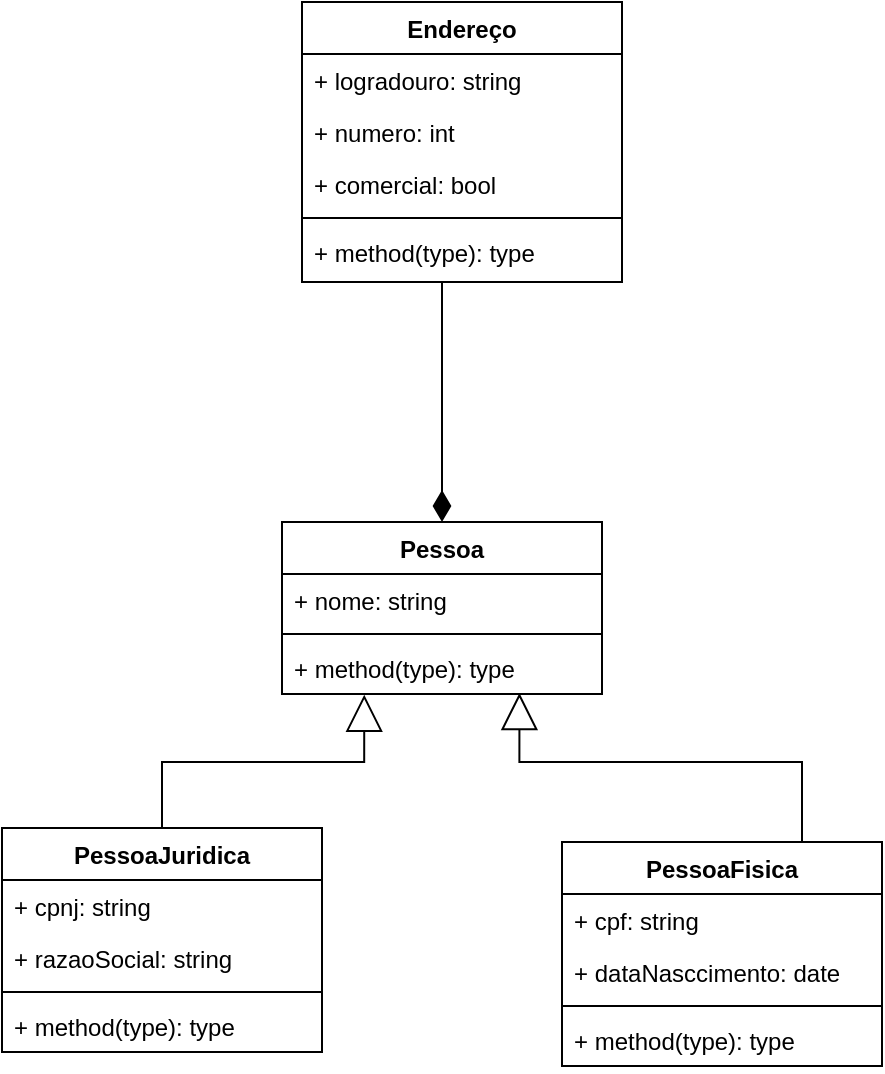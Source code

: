 <mxfile version="16.1.2" type="device"><diagram id="n3yz551nSfdmuQDvKTLa" name="Page-1"><mxGraphModel dx="862" dy="553" grid="1" gridSize="10" guides="1" tooltips="1" connect="1" arrows="1" fold="1" page="1" pageScale="1" pageWidth="827" pageHeight="1169" math="0" shadow="0"><root><mxCell id="0"/><mxCell id="1" parent="0"/><mxCell id="EJDhe0zF-n8BU0rWQOJs-1" value="Pessoa" style="swimlane;fontStyle=1;align=center;verticalAlign=top;childLayout=stackLayout;horizontal=1;startSize=26;horizontalStack=0;resizeParent=1;resizeParentMax=0;resizeLast=0;collapsible=1;marginBottom=0;" parent="1" vertex="1"><mxGeometry x="300" y="320" width="160" height="86" as="geometry"><mxRectangle x="320" y="120" width="70" height="26" as="alternateBounds"/></mxGeometry></mxCell><mxCell id="EJDhe0zF-n8BU0rWQOJs-2" value="+ nome: string" style="text;strokeColor=none;fillColor=none;align=left;verticalAlign=top;spacingLeft=4;spacingRight=4;overflow=hidden;rotatable=0;points=[[0,0.5],[1,0.5]];portConstraint=eastwest;" parent="EJDhe0zF-n8BU0rWQOJs-1" vertex="1"><mxGeometry y="26" width="160" height="26" as="geometry"/></mxCell><mxCell id="EJDhe0zF-n8BU0rWQOJs-3" value="" style="line;strokeWidth=1;fillColor=none;align=left;verticalAlign=middle;spacingTop=-1;spacingLeft=3;spacingRight=3;rotatable=0;labelPosition=right;points=[];portConstraint=eastwest;" parent="EJDhe0zF-n8BU0rWQOJs-1" vertex="1"><mxGeometry y="52" width="160" height="8" as="geometry"/></mxCell><mxCell id="EJDhe0zF-n8BU0rWQOJs-4" value="+ method(type): type" style="text;strokeColor=none;fillColor=none;align=left;verticalAlign=top;spacingLeft=4;spacingRight=4;overflow=hidden;rotatable=0;points=[[0,0.5],[1,0.5]];portConstraint=eastwest;" parent="EJDhe0zF-n8BU0rWQOJs-1" vertex="1"><mxGeometry y="60" width="160" height="26" as="geometry"/></mxCell><mxCell id="EJDhe0zF-n8BU0rWQOJs-17" style="edgeStyle=orthogonalEdgeStyle;rounded=0;orthogonalLoop=1;jettySize=auto;html=1;exitX=0.5;exitY=0;exitDx=0;exitDy=0;entryX=0.257;entryY=1.013;entryDx=0;entryDy=0;entryPerimeter=0;endArrow=block;endFill=0;endSize=16;" parent="1" source="EJDhe0zF-n8BU0rWQOJs-5" target="EJDhe0zF-n8BU0rWQOJs-4" edge="1"><mxGeometry relative="1" as="geometry"><Array as="points"><mxPoint x="240" y="440"/><mxPoint x="341" y="440"/></Array></mxGeometry></mxCell><mxCell id="EJDhe0zF-n8BU0rWQOJs-5" value="PessoaJuridica" style="swimlane;fontStyle=1;align=center;verticalAlign=top;childLayout=stackLayout;horizontal=1;startSize=26;horizontalStack=0;resizeParent=1;resizeParentMax=0;resizeLast=0;collapsible=1;marginBottom=0;" parent="1" vertex="1"><mxGeometry x="160" y="473" width="160" height="112" as="geometry"><mxRectangle x="140" y="280" width="120" height="26" as="alternateBounds"/></mxGeometry></mxCell><mxCell id="EJDhe0zF-n8BU0rWQOJs-6" value="+ cpnj: string" style="text;strokeColor=none;fillColor=none;align=left;verticalAlign=top;spacingLeft=4;spacingRight=4;overflow=hidden;rotatable=0;points=[[0,0.5],[1,0.5]];portConstraint=eastwest;" parent="EJDhe0zF-n8BU0rWQOJs-5" vertex="1"><mxGeometry y="26" width="160" height="26" as="geometry"/></mxCell><mxCell id="EJDhe0zF-n8BU0rWQOJs-13" value="+ razaoSocial: string" style="text;strokeColor=none;fillColor=none;align=left;verticalAlign=top;spacingLeft=4;spacingRight=4;overflow=hidden;rotatable=0;points=[[0,0.5],[1,0.5]];portConstraint=eastwest;" parent="EJDhe0zF-n8BU0rWQOJs-5" vertex="1"><mxGeometry y="52" width="160" height="26" as="geometry"/></mxCell><mxCell id="EJDhe0zF-n8BU0rWQOJs-7" value="" style="line;strokeWidth=1;fillColor=none;align=left;verticalAlign=middle;spacingTop=-1;spacingLeft=3;spacingRight=3;rotatable=0;labelPosition=right;points=[];portConstraint=eastwest;" parent="EJDhe0zF-n8BU0rWQOJs-5" vertex="1"><mxGeometry y="78" width="160" height="8" as="geometry"/></mxCell><mxCell id="EJDhe0zF-n8BU0rWQOJs-8" value="+ method(type): type" style="text;strokeColor=none;fillColor=none;align=left;verticalAlign=top;spacingLeft=4;spacingRight=4;overflow=hidden;rotatable=0;points=[[0,0.5],[1,0.5]];portConstraint=eastwest;" parent="EJDhe0zF-n8BU0rWQOJs-5" vertex="1"><mxGeometry y="86" width="160" height="26" as="geometry"/></mxCell><mxCell id="EJDhe0zF-n8BU0rWQOJs-16" style="edgeStyle=orthogonalEdgeStyle;rounded=0;orthogonalLoop=1;jettySize=auto;html=1;entryX=0.742;entryY=0.981;entryDx=0;entryDy=0;entryPerimeter=0;endArrow=block;endFill=0;endSize=16;" parent="1" source="EJDhe0zF-n8BU0rWQOJs-9" target="EJDhe0zF-n8BU0rWQOJs-4" edge="1"><mxGeometry relative="1" as="geometry"><Array as="points"><mxPoint x="560" y="440"/><mxPoint x="419" y="440"/></Array></mxGeometry></mxCell><mxCell id="EJDhe0zF-n8BU0rWQOJs-9" value="PessoaFisica" style="swimlane;fontStyle=1;align=center;verticalAlign=top;childLayout=stackLayout;horizontal=1;startSize=26;horizontalStack=0;resizeParent=1;resizeParentMax=0;resizeLast=0;collapsible=1;marginBottom=0;" parent="1" vertex="1"><mxGeometry x="440" y="480" width="160" height="112" as="geometry"/></mxCell><mxCell id="EJDhe0zF-n8BU0rWQOJs-10" value="+ cpf: string" style="text;strokeColor=none;fillColor=none;align=left;verticalAlign=top;spacingLeft=4;spacingRight=4;overflow=hidden;rotatable=0;points=[[0,0.5],[1,0.5]];portConstraint=eastwest;" parent="EJDhe0zF-n8BU0rWQOJs-9" vertex="1"><mxGeometry y="26" width="160" height="26" as="geometry"/></mxCell><mxCell id="EJDhe0zF-n8BU0rWQOJs-14" value="+ dataNasccimento: date" style="text;strokeColor=none;fillColor=none;align=left;verticalAlign=top;spacingLeft=4;spacingRight=4;overflow=hidden;rotatable=0;points=[[0,0.5],[1,0.5]];portConstraint=eastwest;" parent="EJDhe0zF-n8BU0rWQOJs-9" vertex="1"><mxGeometry y="52" width="160" height="26" as="geometry"/></mxCell><mxCell id="EJDhe0zF-n8BU0rWQOJs-11" value="" style="line;strokeWidth=1;fillColor=none;align=left;verticalAlign=middle;spacingTop=-1;spacingLeft=3;spacingRight=3;rotatable=0;labelPosition=right;points=[];portConstraint=eastwest;" parent="EJDhe0zF-n8BU0rWQOJs-9" vertex="1"><mxGeometry y="78" width="160" height="8" as="geometry"/></mxCell><mxCell id="EJDhe0zF-n8BU0rWQOJs-12" value="+ method(type): type" style="text;strokeColor=none;fillColor=none;align=left;verticalAlign=top;spacingLeft=4;spacingRight=4;overflow=hidden;rotatable=0;points=[[0,0.5],[1,0.5]];portConstraint=eastwest;" parent="EJDhe0zF-n8BU0rWQOJs-9" vertex="1"><mxGeometry y="86" width="160" height="26" as="geometry"/></mxCell><mxCell id="EJDhe0zF-n8BU0rWQOJs-19" value="Endereço" style="swimlane;fontStyle=1;align=center;verticalAlign=top;childLayout=stackLayout;horizontal=1;startSize=26;horizontalStack=0;resizeParent=1;resizeParentMax=0;resizeLast=0;collapsible=1;marginBottom=0;" parent="1" vertex="1"><mxGeometry x="310" y="60" width="160" height="140" as="geometry"/></mxCell><mxCell id="EJDhe0zF-n8BU0rWQOJs-20" value="+ logradouro: string" style="text;strokeColor=none;fillColor=none;align=left;verticalAlign=top;spacingLeft=4;spacingRight=4;overflow=hidden;rotatable=0;points=[[0,0.5],[1,0.5]];portConstraint=eastwest;" parent="EJDhe0zF-n8BU0rWQOJs-19" vertex="1"><mxGeometry y="26" width="160" height="26" as="geometry"/></mxCell><mxCell id="EJDhe0zF-n8BU0rWQOJs-23" value="+ numero: int" style="text;strokeColor=none;fillColor=none;align=left;verticalAlign=top;spacingLeft=4;spacingRight=4;overflow=hidden;rotatable=0;points=[[0,0.5],[1,0.5]];portConstraint=eastwest;" parent="EJDhe0zF-n8BU0rWQOJs-19" vertex="1"><mxGeometry y="52" width="160" height="26" as="geometry"/></mxCell><mxCell id="EJDhe0zF-n8BU0rWQOJs-31" value="+ comercial: bool" style="text;strokeColor=none;fillColor=none;align=left;verticalAlign=top;spacingLeft=4;spacingRight=4;overflow=hidden;rotatable=0;points=[[0,0.5],[1,0.5]];portConstraint=eastwest;" parent="EJDhe0zF-n8BU0rWQOJs-19" vertex="1"><mxGeometry y="78" width="160" height="26" as="geometry"/></mxCell><mxCell id="EJDhe0zF-n8BU0rWQOJs-21" value="" style="line;strokeWidth=1;fillColor=none;align=left;verticalAlign=middle;spacingTop=-1;spacingLeft=3;spacingRight=3;rotatable=0;labelPosition=right;points=[];portConstraint=eastwest;" parent="EJDhe0zF-n8BU0rWQOJs-19" vertex="1"><mxGeometry y="104" width="160" height="8" as="geometry"/></mxCell><mxCell id="EJDhe0zF-n8BU0rWQOJs-22" value="+ method(type): type" style="text;strokeColor=none;fillColor=none;align=left;verticalAlign=top;spacingLeft=4;spacingRight=4;overflow=hidden;rotatable=0;points=[[0,0.5],[1,0.5]];portConstraint=eastwest;" parent="EJDhe0zF-n8BU0rWQOJs-19" vertex="1"><mxGeometry y="112" width="160" height="28" as="geometry"/></mxCell><mxCell id="WBK4xZloVCkcx_9_UuVj-4" value="" style="endArrow=diamondThin;html=1;rounded=0;endSize=13;jumpSize=18;entryX=0.5;entryY=0;entryDx=0;entryDy=0;endFill=1;" edge="1" parent="1" target="EJDhe0zF-n8BU0rWQOJs-1"><mxGeometry width="50" height="50" relative="1" as="geometry"><mxPoint x="380" y="200" as="sourcePoint"/><mxPoint x="405" y="220" as="targetPoint"/></mxGeometry></mxCell></root></mxGraphModel></diagram></mxfile>
